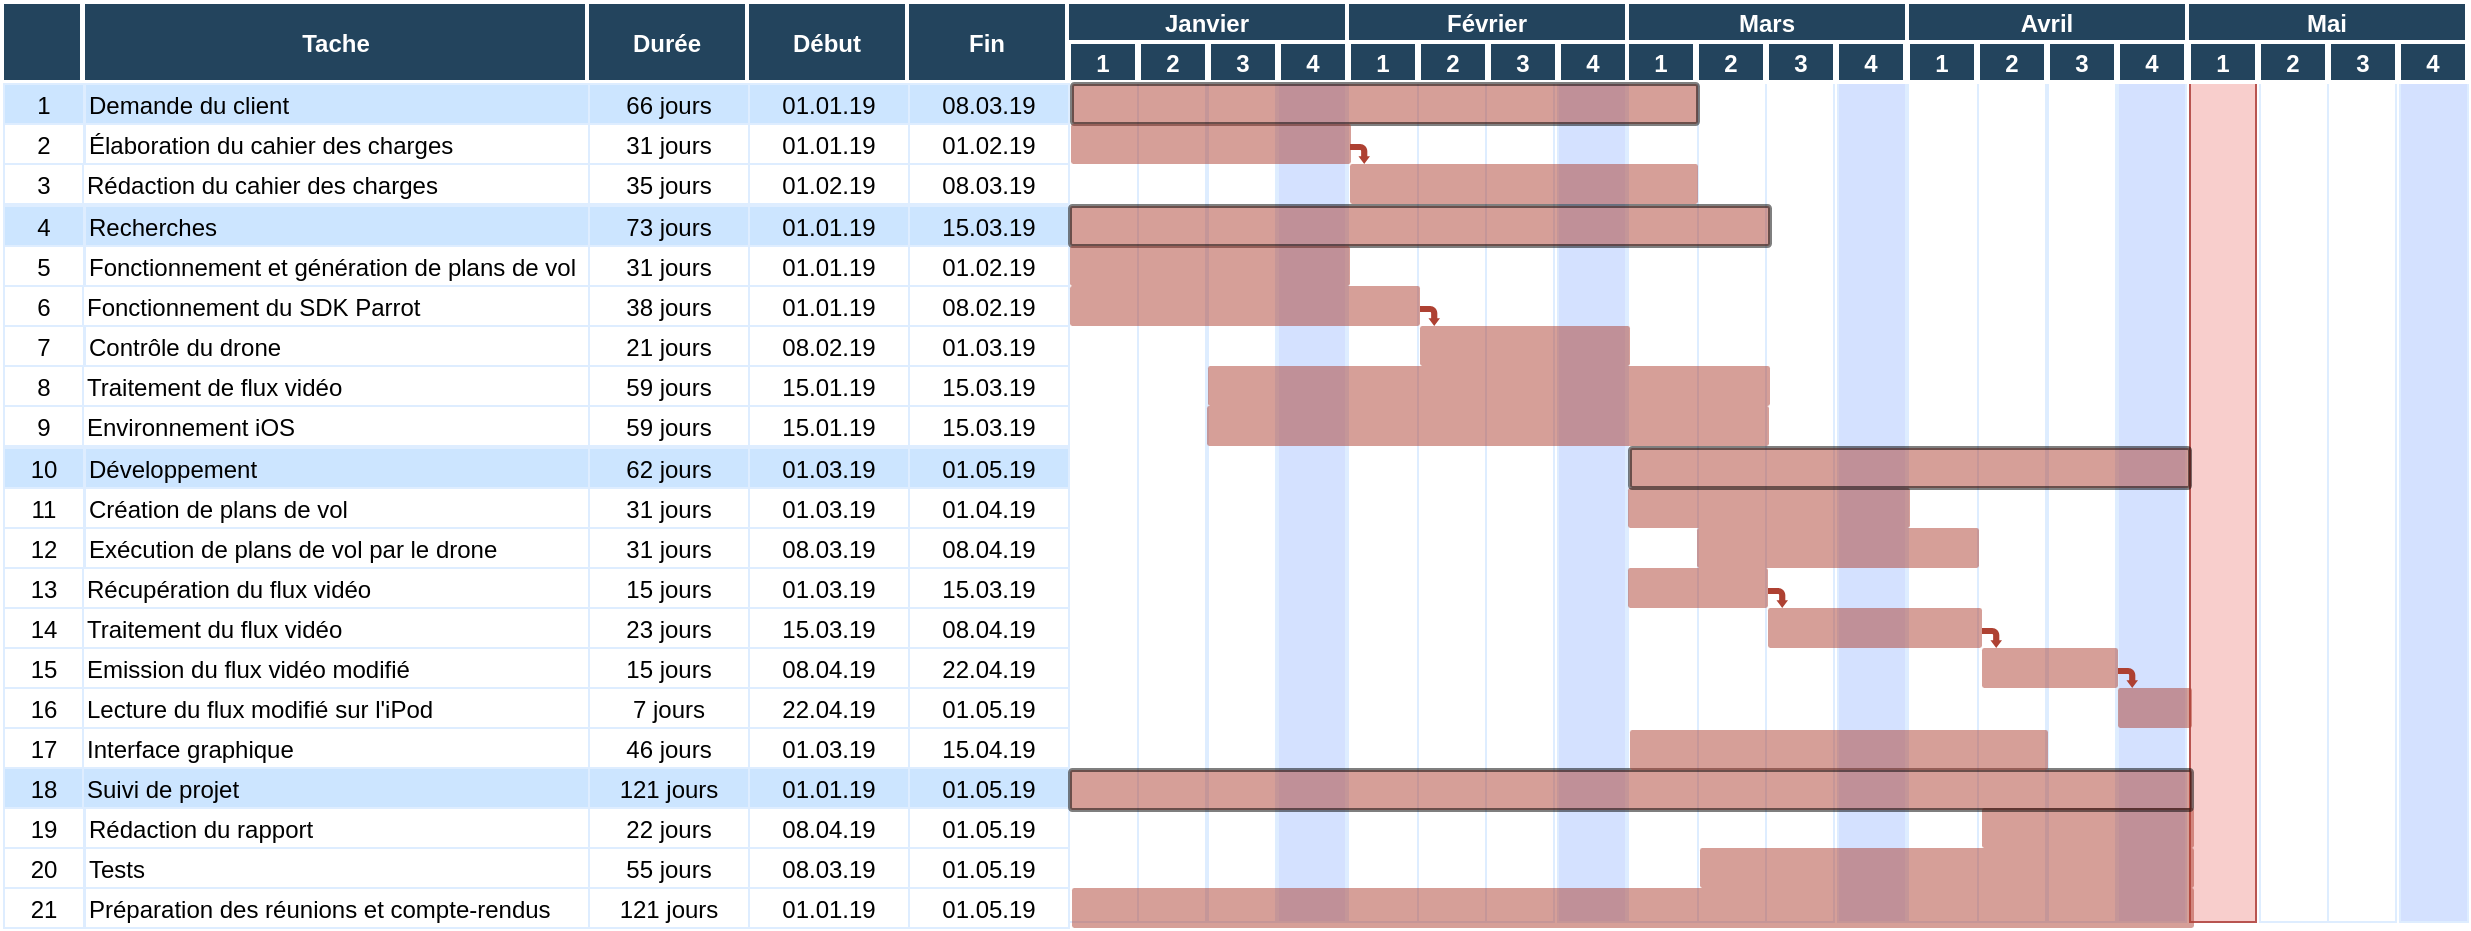 <mxfile version="10.6.5" type="device"><diagram name="Page-1" id="8378b5f6-a2b2-b727-a746-972ab9d02e00"><mxGraphModel dx="1188" dy="627" grid="1" gridSize="10" guides="1" tooltips="1" connect="0" arrows="1" fold="1" page="1" pageScale="1.5" pageWidth="1169" pageHeight="827" background="#ffffff" math="0" shadow="0"><root><mxCell id="0"/><mxCell id="1" parent="0"/><mxCell id="rr2_-e33EK8IwRDRAtRf-325" value="" style="strokeColor=#DEEDFF" vertex="1" parent="1"><mxGeometry x="896" y="380" width="34" height="420" as="geometry"/></mxCell><mxCell id="rr2_-e33EK8IwRDRAtRf-326" value="" style="strokeColor=#DEEDFF" vertex="1" parent="1"><mxGeometry x="827" y="380" width="43" height="420" as="geometry"/></mxCell><mxCell id="rr2_-e33EK8IwRDRAtRf-327" value="" style="strokeColor=#DEEDFF" vertex="1" parent="1"><mxGeometry x="862" y="380" width="34" height="420" as="geometry"/></mxCell><mxCell id="rr2_-e33EK8IwRDRAtRf-328" value="" style="strokeColor=#DEEDFF;fillColor=#D4E1FF" vertex="1" parent="1"><mxGeometry x="932" y="380" width="34" height="420" as="geometry"/></mxCell><mxCell id="rr2_-e33EK8IwRDRAtRf-329" value="" style="strokeColor=#DEEDFF" vertex="1" parent="1"><mxGeometry x="1036" y="380" width="34" height="420" as="geometry"/></mxCell><mxCell id="rr2_-e33EK8IwRDRAtRf-330" value="" style="strokeColor=#DEEDFF" vertex="1" parent="1"><mxGeometry x="967" y="380" width="43" height="420" as="geometry"/></mxCell><mxCell id="rr2_-e33EK8IwRDRAtRf-331" value="" style="strokeColor=#DEEDFF" vertex="1" parent="1"><mxGeometry x="1002" y="380" width="34" height="420" as="geometry"/></mxCell><mxCell id="rr2_-e33EK8IwRDRAtRf-332" value="" style="strokeColor=#DEEDFF;fillColor=#D4E1FF" vertex="1" parent="1"><mxGeometry x="1072" y="380" width="34" height="420" as="geometry"/></mxCell><mxCell id="rr2_-e33EK8IwRDRAtRf-333" value="" style="strokeColor=#DEEDFF" vertex="1" parent="1"><mxGeometry x="1177" y="380" width="34" height="420" as="geometry"/></mxCell><mxCell id="rr2_-e33EK8IwRDRAtRf-334" value="" style="strokeColor=#DEEDFF" vertex="1" parent="1"><mxGeometry x="1107" y="380" width="43" height="420" as="geometry"/></mxCell><mxCell id="rr2_-e33EK8IwRDRAtRf-335" value="" style="strokeColor=#DEEDFF" vertex="1" parent="1"><mxGeometry x="1142" y="380" width="34" height="420" as="geometry"/></mxCell><mxCell id="rr2_-e33EK8IwRDRAtRf-336" value="" style="strokeColor=#DEEDFF;fillColor=#D4E1FF" vertex="1" parent="1"><mxGeometry x="1212" y="380" width="34" height="420" as="geometry"/></mxCell><mxCell id="rr2_-e33EK8IwRDRAtRf-337" value="" style="strokeColor=#DEEDFF" vertex="1" parent="1"><mxGeometry x="1317" y="380" width="34" height="420" as="geometry"/></mxCell><mxCell id="rr2_-e33EK8IwRDRAtRf-338" value="" style="strokeColor=#b85450;fillColor=#f8cecc;" vertex="1" parent="1"><mxGeometry x="1248" y="380" width="33" height="420" as="geometry"/></mxCell><mxCell id="rr2_-e33EK8IwRDRAtRf-339" value="" style="strokeColor=#DEEDFF" vertex="1" parent="1"><mxGeometry x="1283" y="380" width="34" height="420" as="geometry"/></mxCell><mxCell id="rr2_-e33EK8IwRDRAtRf-340" value="" style="strokeColor=#DEEDFF;fillColor=#D4E1FF" vertex="1" parent="1"><mxGeometry x="1353" y="380" width="34" height="420" as="geometry"/></mxCell><mxCell id="rr2_-e33EK8IwRDRAtRf-311" value="" style="strokeColor=#DEEDFF" vertex="1" parent="1"><mxGeometry x="757" y="380" width="34" height="420" as="geometry"/></mxCell><mxCell id="68" value="" style="strokeColor=#DEEDFF" parent="1" vertex="1"><mxGeometry x="687" y="380" width="43" height="420" as="geometry"/></mxCell><mxCell id="69" value="4" style="strokeColor=#DEEDFF;fillColor=#CCE5FF" parent="1" vertex="1"><mxGeometry x="155.0" y="442.0" width="40" height="20" as="geometry"/></mxCell><mxCell id="70" value="Recherches" style="align=left;strokeColor=#DEEDFF;fillColor=#CCE5FF" parent="1" vertex="1"><mxGeometry x="195.5" y="442" width="252" height="20" as="geometry"/></mxCell><mxCell id="71" value="73 jours" style="strokeColor=#DEEDFF;fillColor=#CCE5FF" parent="1" vertex="1"><mxGeometry x="447.5" y="442.0" width="80.0" height="20" as="geometry"/></mxCell><mxCell id="72" value="01.01.19" style="strokeColor=#DEEDFF;fillColor=#CCE5FF" parent="1" vertex="1"><mxGeometry x="527.5" y="442.0" width="80.0" height="20" as="geometry"/></mxCell><mxCell id="73" value="15.03.19" style="strokeColor=#DEEDFF;fillColor=#CCE5FF" parent="1" vertex="1"><mxGeometry x="607.5" y="442.0" width="80.0" height="20" as="geometry"/></mxCell><mxCell id="74" value="5" style="strokeColor=#DEEDFF" parent="1" vertex="1"><mxGeometry x="155.0" y="462.0" width="40" height="20" as="geometry"/></mxCell><mxCell id="75" value="Contrôle du drone " style="align=left;strokeColor=#DEEDFF" parent="1" vertex="1"><mxGeometry x="195.5" y="502" width="252" height="20" as="geometry"/></mxCell><mxCell id="76" value="31 jours" style="strokeColor=#DEEDFF" parent="1" vertex="1"><mxGeometry x="447.5" y="462.0" width="80.0" height="20" as="geometry"/></mxCell><mxCell id="77" value="01.01.19" style="strokeColor=#DEEDFF" parent="1" vertex="1"><mxGeometry x="527.5" y="462.0" width="80.0" height="20" as="geometry"/></mxCell><mxCell id="78" value="01.02.19" style="strokeColor=#DEEDFF" parent="1" vertex="1"><mxGeometry x="607.5" y="462" width="80.0" height="20" as="geometry"/></mxCell><mxCell id="79" value="6" style="strokeColor=#DEEDFF" parent="1" vertex="1"><mxGeometry x="155" y="482.0" width="40" height="20" as="geometry"/></mxCell><mxCell id="80" value="Fonctionnement et génération de plans de vol" style="align=left;strokeColor=#DEEDFF" parent="1" vertex="1"><mxGeometry x="195.5" y="462" width="252" height="20" as="geometry"/></mxCell><mxCell id="81" value="38 jours" style="strokeColor=#DEEDFF" parent="1" vertex="1"><mxGeometry x="447.5" y="482.0" width="80.0" height="20" as="geometry"/></mxCell><mxCell id="82" value="01.01.19" style="strokeColor=#DEEDFF" parent="1" vertex="1"><mxGeometry x="527.5" y="482.0" width="80.0" height="20" as="geometry"/></mxCell><mxCell id="83" value="08.02.19" style="strokeColor=#DEEDFF" parent="1" vertex="1"><mxGeometry x="607.5" y="482.0" width="80.0" height="20" as="geometry"/></mxCell><mxCell id="84" value="7" style="strokeColor=#DEEDFF" parent="1" vertex="1"><mxGeometry x="155.0" y="502.0" width="40" height="20" as="geometry"/></mxCell><mxCell id="85" value="Fonctionnement du SDK Parrot" style="align=left;strokeColor=#DEEDFF" parent="1" vertex="1"><mxGeometry x="194.5" y="482" width="253" height="20" as="geometry"/></mxCell><mxCell id="86" value="21 jours" style="strokeColor=#DEEDFF" parent="1" vertex="1"><mxGeometry x="447.5" y="502.0" width="80.0" height="20" as="geometry"/></mxCell><mxCell id="87" value="08.02.19" style="strokeColor=#DEEDFF" parent="1" vertex="1"><mxGeometry x="527.5" y="502.0" width="80.0" height="20" as="geometry"/></mxCell><mxCell id="88" value="01.03.19" style="strokeColor=#DEEDFF" parent="1" vertex="1"><mxGeometry x="607.5" y="502.0" width="80.0" height="20" as="geometry"/></mxCell><mxCell id="89" value="8" style="strokeColor=#DEEDFF" parent="1" vertex="1"><mxGeometry x="155.0" y="522.0" width="40" height="20" as="geometry"/></mxCell><mxCell id="90" value="Traitement de flux vidéo" style="align=left;strokeColor=#DEEDFF" parent="1" vertex="1"><mxGeometry x="194.5" y="522" width="253" height="20" as="geometry"/></mxCell><mxCell id="91" value="59 jours" style="strokeColor=#DEEDFF" parent="1" vertex="1"><mxGeometry x="447.5" y="522.0" width="80.0" height="20" as="geometry"/></mxCell><mxCell id="92" value="15.01.19" style="strokeColor=#DEEDFF" parent="1" vertex="1"><mxGeometry x="527.5" y="522.0" width="80.0" height="20" as="geometry"/></mxCell><mxCell id="93" value="15.03.19" style="strokeColor=#DEEDFF" parent="1" vertex="1"><mxGeometry x="607.5" y="522.0" width="80.0" height="20" as="geometry"/></mxCell><mxCell id="104" value="10" style="strokeColor=#DEEDFF;fillColor=#CCE5FF" parent="1" vertex="1"><mxGeometry x="155.0" y="563.0" width="40" height="20" as="geometry"/></mxCell><mxCell id="105" value="Développement" style="align=left;strokeColor=#DEEDFF;fillColor=#CCE5FF" parent="1" vertex="1"><mxGeometry x="195.5" y="563" width="252" height="20" as="geometry"/></mxCell><mxCell id="106" value="62 jours" style="strokeColor=#DEEDFF;fillColor=#CCE5FF" parent="1" vertex="1"><mxGeometry x="447.5" y="563.0" width="80.0" height="20" as="geometry"/></mxCell><mxCell id="107" value="01.03.19" style="strokeColor=#DEEDFF;fillColor=#CCE5FF" parent="1" vertex="1"><mxGeometry x="527.5" y="563.0" width="80.0" height="20" as="geometry"/></mxCell><mxCell id="108" value="01.05.19" style="strokeColor=#DEEDFF;fillColor=#CCE5FF" parent="1" vertex="1"><mxGeometry x="607.5" y="563.0" width="80.0" height="20" as="geometry"/></mxCell><mxCell id="109" value="11" style="strokeColor=#DEEDFF" parent="1" vertex="1"><mxGeometry x="155.0" y="583.0" width="40" height="20" as="geometry"/></mxCell><mxCell id="110" value="Création de plans de vol" style="align=left;strokeColor=#DEEDFF" parent="1" vertex="1"><mxGeometry x="195.5" y="583" width="252" height="20" as="geometry"/></mxCell><mxCell id="111" value="31 jours" style="strokeColor=#DEEDFF" parent="1" vertex="1"><mxGeometry x="447.5" y="583.0" width="80.0" height="20" as="geometry"/></mxCell><mxCell id="112" value="01.03.19" style="strokeColor=#DEEDFF" parent="1" vertex="1"><mxGeometry x="527.5" y="583.0" width="80.0" height="20" as="geometry"/></mxCell><mxCell id="113" value="01.04.19" style="strokeColor=#DEEDFF" parent="1" vertex="1"><mxGeometry x="607.5" y="583.0" width="80.0" height="20" as="geometry"/></mxCell><mxCell id="114" value="12" style="strokeColor=#DEEDFF" parent="1" vertex="1"><mxGeometry x="155.0" y="603.0" width="40" height="20" as="geometry"/></mxCell><mxCell id="115" value="Exécution de plans de vol par le drone" style="align=left;strokeColor=#DEEDFF" parent="1" vertex="1"><mxGeometry x="195.5" y="603" width="252" height="20" as="geometry"/></mxCell><mxCell id="116" value="31 jours" style="strokeColor=#DEEDFF" parent="1" vertex="1"><mxGeometry x="447.5" y="603.0" width="80.0" height="20" as="geometry"/></mxCell><mxCell id="117" value="08.03.19" style="strokeColor=#DEEDFF" parent="1" vertex="1"><mxGeometry x="527.5" y="603.0" width="80.0" height="20" as="geometry"/></mxCell><mxCell id="118" value="08.04.19" style="strokeColor=#DEEDFF" parent="1" vertex="1"><mxGeometry x="607.5" y="603.0" width="80.0" height="20" as="geometry"/></mxCell><mxCell id="119" value="13" style="strokeColor=#DEEDFF" parent="1" vertex="1"><mxGeometry x="155.0" y="623.0" width="40" height="20" as="geometry"/></mxCell><mxCell id="120" value="Récupération du flux vidéo" style="align=left;strokeColor=#DEEDFF" parent="1" vertex="1"><mxGeometry x="194.5" y="623" width="253" height="20" as="geometry"/></mxCell><mxCell id="121" value="15 jours" style="strokeColor=#DEEDFF" parent="1" vertex="1"><mxGeometry x="447.5" y="623.0" width="80.0" height="20" as="geometry"/></mxCell><mxCell id="122" value="01.03.19" style="strokeColor=#DEEDFF" parent="1" vertex="1"><mxGeometry x="527.5" y="623.0" width="80.0" height="20" as="geometry"/></mxCell><mxCell id="123" value="15.03.19" style="strokeColor=#DEEDFF" parent="1" vertex="1"><mxGeometry x="607.5" y="623.0" width="80.0" height="20" as="geometry"/></mxCell><mxCell id="124" value="14" style="strokeColor=#DEEDFF" parent="1" vertex="1"><mxGeometry x="155" y="643.0" width="40" height="20" as="geometry"/></mxCell><mxCell id="125" value="Traitement du flux vidéo" style="align=left;strokeColor=#DEEDFF" parent="1" vertex="1"><mxGeometry x="194.5" y="643" width="253" height="20" as="geometry"/></mxCell><mxCell id="126" value="23 jours" style="strokeColor=#DEEDFF" parent="1" vertex="1"><mxGeometry x="447.5" y="643.0" width="80.0" height="20" as="geometry"/></mxCell><mxCell id="127" value="15.03.19" style="strokeColor=#DEEDFF" parent="1" vertex="1"><mxGeometry x="527.5" y="643.0" width="80.0" height="20" as="geometry"/></mxCell><mxCell id="128" value="08.04.19" style="strokeColor=#DEEDFF" parent="1" vertex="1"><mxGeometry x="607.5" y="643.0" width="80.0" height="20" as="geometry"/></mxCell><mxCell id="129" value="15" style="strokeColor=#DEEDFF" parent="1" vertex="1"><mxGeometry x="155.0" y="663.0" width="40" height="20" as="geometry"/></mxCell><mxCell id="130" value="Emission du flux vidéo modifié" style="align=left;strokeColor=#DEEDFF" parent="1" vertex="1"><mxGeometry x="194.5" y="663" width="253" height="20" as="geometry"/></mxCell><mxCell id="131" value="15 jours" style="strokeColor=#DEEDFF" parent="1" vertex="1"><mxGeometry x="447.5" y="663.0" width="80.0" height="20" as="geometry"/></mxCell><mxCell id="132" value="08.04.19" style="strokeColor=#DEEDFF" parent="1" vertex="1"><mxGeometry x="527.5" y="663.0" width="80.0" height="20" as="geometry"/></mxCell><mxCell id="133" value="22.04.19" style="strokeColor=#DEEDFF" parent="1" vertex="1"><mxGeometry x="607.5" y="663.0" width="80.0" height="20" as="geometry"/></mxCell><mxCell id="134" value="17" style="strokeColor=#DEEDFF;fillColor=#FFFFFF" parent="1" vertex="1"><mxGeometry x="155.0" y="703.0" width="40" height="20" as="geometry"/></mxCell><mxCell id="135" value="Interface graphique" style="align=left;strokeColor=#DEEDFF;fillColor=#FFFFFF" parent="1" vertex="1"><mxGeometry x="194.5" y="703" width="253" height="20" as="geometry"/></mxCell><mxCell id="136" value="46 jours" style="strokeColor=#DEEDFF;fillColor=#FFFFFF" parent="1" vertex="1"><mxGeometry x="447.5" y="703.0" width="80.0" height="20" as="geometry"/></mxCell><mxCell id="137" value="01.03.19" style="strokeColor=#DEEDFF;fillColor=#FFFFFF" parent="1" vertex="1"><mxGeometry x="527.5" y="703.0" width="80.0" height="20" as="geometry"/></mxCell><mxCell id="138" value="15.04.19" style="strokeColor=#DEEDFF;fillColor=#FFFFFF" parent="1" vertex="1"><mxGeometry x="607.5" y="703.0" width="80.0" height="20" as="geometry"/></mxCell><mxCell id="139" value="18" style="strokeColor=#DEEDFF;fillColor=#CCE5FF" parent="1" vertex="1"><mxGeometry x="155.0" y="723.0" width="40" height="20" as="geometry"/></mxCell><mxCell id="140" value="Suivi de projet" style="align=left;strokeColor=#DEEDFF;fillColor=#CCE5FF" parent="1" vertex="1"><mxGeometry x="194.5" y="723" width="253" height="20" as="geometry"/></mxCell><mxCell id="141" value="121 jours" style="strokeColor=#DEEDFF;fillColor=#CCE5FF" parent="1" vertex="1"><mxGeometry x="447.5" y="723.0" width="80.0" height="20" as="geometry"/></mxCell><mxCell id="142" value="01.01.19" style="strokeColor=#DEEDFF;fillColor=#CCE5FF" parent="1" vertex="1"><mxGeometry x="527.5" y="723.0" width="80.0" height="20" as="geometry"/></mxCell><mxCell id="143" value="01.05.19" style="strokeColor=#DEEDFF;fillColor=#CCE5FF" parent="1" vertex="1"><mxGeometry x="607.5" y="723.0" width="80.0" height="20" as="geometry"/></mxCell><mxCell id="144" value="19" style="strokeColor=#DEEDFF" parent="1" vertex="1"><mxGeometry x="155.0" y="743.0" width="40" height="20" as="geometry"/></mxCell><mxCell id="145" value="Rédaction du rapport" style="align=left;strokeColor=#DEEDFF" parent="1" vertex="1"><mxGeometry x="195.5" y="743" width="252" height="20" as="geometry"/></mxCell><mxCell id="146" value="22 jours" style="strokeColor=#DEEDFF" parent="1" vertex="1"><mxGeometry x="447.5" y="743.0" width="80.0" height="20" as="geometry"/></mxCell><mxCell id="147" value="08.04.19" style="strokeColor=#DEEDFF" parent="1" vertex="1"><mxGeometry x="527.5" y="743.0" width="80.0" height="20" as="geometry"/></mxCell><mxCell id="148" value="01.05.19" style="strokeColor=#DEEDFF" parent="1" vertex="1"><mxGeometry x="607.5" y="743.0" width="80.0" height="20" as="geometry"/></mxCell><mxCell id="149" value="20" style="strokeColor=#DEEDFF" parent="1" vertex="1"><mxGeometry x="155.0" y="763.0" width="40" height="20" as="geometry"/></mxCell><mxCell id="150" value="Tests" style="align=left;strokeColor=#DEEDFF" parent="1" vertex="1"><mxGeometry x="195.5" y="763" width="252" height="20" as="geometry"/></mxCell><mxCell id="151" value="55 jours" style="strokeColor=#DEEDFF" parent="1" vertex="1"><mxGeometry x="447.5" y="763.0" width="80.0" height="20" as="geometry"/></mxCell><mxCell id="152" value="08.03.19" style="strokeColor=#DEEDFF" parent="1" vertex="1"><mxGeometry x="527.5" y="763.0" width="80.0" height="20" as="geometry"/></mxCell><mxCell id="153" value="01.05.19" style="strokeColor=#DEEDFF" parent="1" vertex="1"><mxGeometry x="607.5" y="763.0" width="80.0" height="20" as="geometry"/></mxCell><mxCell id="194" value="" style="strokeColor=#DEEDFF" parent="1" vertex="1"><mxGeometry x="722" y="380" width="34" height="420" as="geometry"/></mxCell><mxCell id="199" value="" style="strokeColor=#DEEDFF;fillColor=#D4E1FF" parent="1" vertex="1"><mxGeometry x="792" y="380" width="34" height="420" as="geometry"/></mxCell><mxCell id="2" value="Tache" style="fillColor=#23445D;strokeColor=#FFFFFF;strokeWidth=2;fontColor=#FFFFFF;fontStyle=1" parent="1" vertex="1"><mxGeometry x="194.5" y="340" width="253" height="40" as="geometry"/></mxCell><mxCell id="3" value="" style="fillColor=#23445D;strokeColor=#FFFFFF;strokeWidth=2;fontColor=#FFFFFF;fontStyle=1" parent="1" vertex="1"><mxGeometry x="154" y="340" width="40" height="40" as="geometry"/></mxCell><mxCell id="4" value="Janvier" style="fillColor=#23445D;strokeColor=#FFFFFF;strokeWidth=2;fontColor=#FFFFFF;fontStyle=1" parent="1" vertex="1"><mxGeometry x="686.5" y="340.0" width="140" height="20" as="geometry"/></mxCell><mxCell id="12" value="Durée" style="fillColor=#23445D;strokeColor=#FFFFFF;strokeWidth=2;fontColor=#FFFFFF;fontStyle=1" parent="1" vertex="1"><mxGeometry x="446.5" y="340.0" width="80.0" height="40.0" as="geometry"/></mxCell><mxCell id="13" value="Début" style="fillColor=#23445D;strokeColor=#FFFFFF;strokeWidth=2;fontColor=#FFFFFF;fontStyle=1" parent="1" vertex="1"><mxGeometry x="526.5" y="340.0" width="80.0" height="40.0" as="geometry"/></mxCell><mxCell id="14" value="Fin" style="fillColor=#23445D;strokeColor=#FFFFFF;strokeWidth=2;fontColor=#FFFFFF;fontStyle=1" parent="1" vertex="1"><mxGeometry x="606.5" y="340.0" width="80.0" height="40.0" as="geometry"/></mxCell><mxCell id="15" value="Février" style="fillColor=#23445D;strokeColor=#FFFFFF;strokeWidth=2;fontColor=#FFFFFF;fontStyle=1" parent="1" vertex="1"><mxGeometry x="826.5" y="340.0" width="140" height="20" as="geometry"/></mxCell><mxCell id="23" value="Mars" style="fillColor=#23445D;strokeColor=#FFFFFF;strokeWidth=2;fontColor=#FFFFFF;fontStyle=1" parent="1" vertex="1"><mxGeometry x="966.5" y="340.0" width="140" height="20" as="geometry"/></mxCell><mxCell id="31" value="Avril" style="fillColor=#23445D;strokeColor=#FFFFFF;strokeWidth=2;fontColor=#FFFFFF;fontStyle=1" parent="1" vertex="1"><mxGeometry x="1106.5" y="340.0" width="140" height="20" as="geometry"/></mxCell><mxCell id="39" value="Mai" style="fillColor=#23445D;strokeColor=#FFFFFF;strokeWidth=2;fontColor=#FFFFFF;fontStyle=1" parent="1" vertex="1"><mxGeometry x="1246.5" y="340.0" width="140" height="20" as="geometry"/></mxCell><mxCell id="242" value="" style="shape=mxgraph.flowchart.process;fillColor=#AE4132;strokeColor=#000000;strokeWidth=2;opacity=50" parent="1" vertex="1"><mxGeometry x="688" y="442" width="350" height="20" as="geometry"/></mxCell><mxCell id="244" value="" style="shape=mxgraph.flowchart.process;fillColor=#AE4132;strokeColor=none;strokeWidth=2;opacity=50" parent="1" vertex="1"><mxGeometry x="688" y="462" width="140" height="20" as="geometry"/></mxCell><mxCell id="245" value="" style="shape=mxgraph.flowchart.process;fillColor=#AE4132;strokeColor=none;strokeWidth=2;opacity=50" parent="1" vertex="1"><mxGeometry x="688" y="482" width="175" height="20" as="geometry"/></mxCell><mxCell id="254" value="" style="shape=mxgraph.flowchart.process;fillColor=#AE4132;strokeColor=none;strokeWidth=2;opacity=50;" parent="1" vertex="1"><mxGeometry x="689" y="783" width="561" height="20" as="geometry"/></mxCell><mxCell id="262" value="" style="shape=mxgraph.flowchart.process;fillColor=#AE4132;strokeColor=none;strokeWidth=2;opacity=50" parent="1" vertex="1"><mxGeometry x="967" y="583" width="141" height="20" as="geometry"/></mxCell><mxCell id="268" value="" style="shape=mxgraph.flowchart.process;fillColor=#AE4132;strokeColor=#000000;strokeWidth=2;opacity=50" parent="1" vertex="1"><mxGeometry x="968" y="563" width="280" height="20" as="geometry"/></mxCell><mxCell id="rr2_-e33EK8IwRDRAtRf-287" value="4" style="fillColor=#23445D;strokeColor=#FFFFFF;strokeWidth=2;fontColor=#FFFFFF;fontStyle=1" vertex="1" parent="1"><mxGeometry x="792.5" y="360" width="34" height="20" as="geometry"/></mxCell><mxCell id="rr2_-e33EK8IwRDRAtRf-288" value="3" style="fillColor=#23445D;strokeColor=#FFFFFF;strokeWidth=2;fontColor=#FFFFFF;fontStyle=1" vertex="1" parent="1"><mxGeometry x="757.5" y="360" width="34" height="20" as="geometry"/></mxCell><mxCell id="rr2_-e33EK8IwRDRAtRf-289" value="2" style="fillColor=#23445D;strokeColor=#FFFFFF;strokeWidth=2;fontColor=#FFFFFF;fontStyle=1" vertex="1" parent="1"><mxGeometry x="722.5" y="360" width="34" height="20" as="geometry"/></mxCell><mxCell id="rr2_-e33EK8IwRDRAtRf-290" value="1" style="fillColor=#23445D;strokeColor=#FFFFFF;strokeWidth=2;fontColor=#FFFFFF;fontStyle=1" vertex="1" parent="1"><mxGeometry x="687.5" y="360" width="34" height="20" as="geometry"/></mxCell><mxCell id="rr2_-e33EK8IwRDRAtRf-291" value="4" style="fillColor=#23445D;strokeColor=#FFFFFF;strokeWidth=2;fontColor=#FFFFFF;fontStyle=1" vertex="1" parent="1"><mxGeometry x="932.5" y="360" width="34" height="20" as="geometry"/></mxCell><mxCell id="rr2_-e33EK8IwRDRAtRf-292" value="3" style="fillColor=#23445D;strokeColor=#FFFFFF;strokeWidth=2;fontColor=#FFFFFF;fontStyle=1" vertex="1" parent="1"><mxGeometry x="897.5" y="360" width="34" height="20" as="geometry"/></mxCell><mxCell id="rr2_-e33EK8IwRDRAtRf-293" value="2" style="fillColor=#23445D;strokeColor=#FFFFFF;strokeWidth=2;fontColor=#FFFFFF;fontStyle=1" vertex="1" parent="1"><mxGeometry x="862.5" y="360" width="34" height="20" as="geometry"/></mxCell><mxCell id="rr2_-e33EK8IwRDRAtRf-294" value="1" style="fillColor=#23445D;strokeColor=#FFFFFF;strokeWidth=2;fontColor=#FFFFFF;fontStyle=1" vertex="1" parent="1"><mxGeometry x="827.5" y="360" width="34" height="20" as="geometry"/></mxCell><mxCell id="rr2_-e33EK8IwRDRAtRf-295" value="4" style="fillColor=#23445D;strokeColor=#FFFFFF;strokeWidth=2;fontColor=#FFFFFF;fontStyle=1" vertex="1" parent="1"><mxGeometry x="1071.5" y="360" width="34" height="20" as="geometry"/></mxCell><mxCell id="rr2_-e33EK8IwRDRAtRf-296" value="3" style="fillColor=#23445D;strokeColor=#FFFFFF;strokeWidth=2;fontColor=#FFFFFF;fontStyle=1" vertex="1" parent="1"><mxGeometry x="1036.5" y="360" width="34" height="20" as="geometry"/></mxCell><mxCell id="rr2_-e33EK8IwRDRAtRf-297" value="2" style="fillColor=#23445D;strokeColor=#FFFFFF;strokeWidth=2;fontColor=#FFFFFF;fontStyle=1" vertex="1" parent="1"><mxGeometry x="1001.5" y="360" width="34" height="20" as="geometry"/></mxCell><mxCell id="rr2_-e33EK8IwRDRAtRf-298" value="1" style="fillColor=#23445D;strokeColor=#FFFFFF;strokeWidth=2;fontColor=#FFFFFF;fontStyle=1" vertex="1" parent="1"><mxGeometry x="966.5" y="360" width="34" height="20" as="geometry"/></mxCell><mxCell id="rr2_-e33EK8IwRDRAtRf-299" value="4" style="fillColor=#23445D;strokeColor=#FFFFFF;strokeWidth=2;fontColor=#FFFFFF;fontStyle=1" vertex="1" parent="1"><mxGeometry x="1212" y="360" width="34" height="20" as="geometry"/></mxCell><mxCell id="rr2_-e33EK8IwRDRAtRf-300" value="3" style="fillColor=#23445D;strokeColor=#FFFFFF;strokeWidth=2;fontColor=#FFFFFF;fontStyle=1" vertex="1" parent="1"><mxGeometry x="1177" y="360" width="34" height="20" as="geometry"/></mxCell><mxCell id="rr2_-e33EK8IwRDRAtRf-301" value="2" style="fillColor=#23445D;strokeColor=#FFFFFF;strokeWidth=2;fontColor=#FFFFFF;fontStyle=1" vertex="1" parent="1"><mxGeometry x="1142" y="360" width="34" height="20" as="geometry"/></mxCell><mxCell id="rr2_-e33EK8IwRDRAtRf-302" value="1" style="fillColor=#23445D;strokeColor=#FFFFFF;strokeWidth=2;fontColor=#FFFFFF;fontStyle=1" vertex="1" parent="1"><mxGeometry x="1107" y="360" width="34" height="20" as="geometry"/></mxCell><mxCell id="rr2_-e33EK8IwRDRAtRf-303" value="4" style="fillColor=#23445D;strokeColor=#FFFFFF;strokeWidth=2;fontColor=#FFFFFF;fontStyle=1" vertex="1" parent="1"><mxGeometry x="1352.5" y="360" width="34" height="20" as="geometry"/></mxCell><mxCell id="rr2_-e33EK8IwRDRAtRf-304" value="3" style="fillColor=#23445D;strokeColor=#FFFFFF;strokeWidth=2;fontColor=#FFFFFF;fontStyle=1" vertex="1" parent="1"><mxGeometry x="1317.5" y="360" width="34" height="20" as="geometry"/></mxCell><mxCell id="rr2_-e33EK8IwRDRAtRf-305" value="2" style="fillColor=#23445D;strokeColor=#FFFFFF;strokeWidth=2;fontColor=#FFFFFF;fontStyle=1" vertex="1" parent="1"><mxGeometry x="1282.5" y="360" width="34" height="20" as="geometry"/></mxCell><mxCell id="rr2_-e33EK8IwRDRAtRf-306" value="1" style="fillColor=#23445D;strokeColor=#FFFFFF;strokeWidth=2;fontColor=#FFFFFF;fontStyle=1" vertex="1" parent="1"><mxGeometry x="1247.5" y="360" width="34" height="20" as="geometry"/></mxCell><mxCell id="rr2_-e33EK8IwRDRAtRf-345" value="" style="shape=mxgraph.flowchart.process;fillColor=#AE4132;strokeColor=none;strokeWidth=2;opacity=50" vertex="1" parent="1"><mxGeometry x="863" y="502" width="105" height="20" as="geometry"/></mxCell><mxCell id="rr2_-e33EK8IwRDRAtRf-346" value="" style="shape=mxgraph.flowchart.process;fillColor=#AE4132;strokeColor=none;strokeWidth=2;opacity=50" vertex="1" parent="1"><mxGeometry x="757" y="522" width="281" height="20" as="geometry"/></mxCell><mxCell id="rr2_-e33EK8IwRDRAtRf-347" value="9" style="strokeColor=#DEEDFF" vertex="1" parent="1"><mxGeometry x="155.0" y="542.0" width="40" height="20" as="geometry"/></mxCell><mxCell id="rr2_-e33EK8IwRDRAtRf-348" value="Environnement iOS" style="align=left;strokeColor=#DEEDFF" vertex="1" parent="1"><mxGeometry x="194.5" y="542" width="253" height="20" as="geometry"/></mxCell><mxCell id="rr2_-e33EK8IwRDRAtRf-349" value="59 jours" style="strokeColor=#DEEDFF" vertex="1" parent="1"><mxGeometry x="447.5" y="542.0" width="80.0" height="20" as="geometry"/></mxCell><mxCell id="rr2_-e33EK8IwRDRAtRf-350" value="15.01.19" style="strokeColor=#DEEDFF" vertex="1" parent="1"><mxGeometry x="527.5" y="542.0" width="80.0" height="20" as="geometry"/></mxCell><mxCell id="rr2_-e33EK8IwRDRAtRf-351" value="15.03.19" style="strokeColor=#DEEDFF" vertex="1" parent="1"><mxGeometry x="607.5" y="542.0" width="80.0" height="20" as="geometry"/></mxCell><mxCell id="rr2_-e33EK8IwRDRAtRf-352" value="" style="shape=mxgraph.flowchart.process;fillColor=#AE4132;strokeColor=none;strokeWidth=2;opacity=50" vertex="1" parent="1"><mxGeometry x="756.5" y="542" width="281" height="20" as="geometry"/></mxCell><mxCell id="rr2_-e33EK8IwRDRAtRf-353" value="" style="shape=mxgraph.flowchart.process;fillColor=#AE4132;strokeColor=none;strokeWidth=2;opacity=50" vertex="1" parent="1"><mxGeometry x="1001.5" y="603" width="141" height="20" as="geometry"/></mxCell><mxCell id="rr2_-e33EK8IwRDRAtRf-354" value="" style="shape=mxgraph.flowchart.process;fillColor=#AE4132;strokeColor=none;strokeWidth=2;opacity=50" vertex="1" parent="1"><mxGeometry x="967" y="623" width="70" height="20" as="geometry"/></mxCell><mxCell id="rr2_-e33EK8IwRDRAtRf-355" value="" style="shape=mxgraph.flowchart.process;fillColor=#AE4132;strokeColor=none;strokeWidth=2;opacity=50" vertex="1" parent="1"><mxGeometry x="1037" y="643" width="107" height="20" as="geometry"/></mxCell><mxCell id="rr2_-e33EK8IwRDRAtRf-356" value="" style="shape=mxgraph.flowchart.process;fillColor=#AE4132;strokeColor=none;strokeWidth=2;opacity=50" vertex="1" parent="1"><mxGeometry x="1144" y="663" width="68" height="20" as="geometry"/></mxCell><mxCell id="rr2_-e33EK8IwRDRAtRf-357" value="" style="shape=mxgraph.flowchart.process;fillColor=#AE4132;strokeColor=none;strokeWidth=2;opacity=50" vertex="1" parent="1"><mxGeometry x="1212" y="683" width="37" height="20" as="geometry"/></mxCell><mxCell id="rr2_-e33EK8IwRDRAtRf-358" value="21" style="strokeColor=#DEEDFF;fillColor=#FFFFFF;" vertex="1" parent="1"><mxGeometry x="155" y="783" width="40" height="20" as="geometry"/></mxCell><mxCell id="rr2_-e33EK8IwRDRAtRf-359" value="Préparation des réunions et compte-rendus" style="align=left;strokeColor=#DEEDFF;fillColor=#FFFFFF;" vertex="1" parent="1"><mxGeometry x="195.5" y="783" width="252" height="20" as="geometry"/></mxCell><mxCell id="rr2_-e33EK8IwRDRAtRf-360" value="121 jours" style="strokeColor=#DEEDFF;fillColor=#FFFFFF;" vertex="1" parent="1"><mxGeometry x="447.5" y="783" width="80.0" height="20" as="geometry"/></mxCell><mxCell id="rr2_-e33EK8IwRDRAtRf-361" value="01.01.19" style="strokeColor=#DEEDFF;fillColor=#FFFFFF;" vertex="1" parent="1"><mxGeometry x="527.5" y="783" width="80.0" height="20" as="geometry"/></mxCell><mxCell id="rr2_-e33EK8IwRDRAtRf-362" value="01.05.19" style="strokeColor=#DEEDFF;fillColor=#FFFFFF;" vertex="1" parent="1"><mxGeometry x="607.5" y="783.0" width="80.0" height="20" as="geometry"/></mxCell><mxCell id="rr2_-e33EK8IwRDRAtRf-364" value="" style="shape=mxgraph.flowchart.process;fillColor=#AE4132;strokeColor=none;strokeWidth=2;opacity=50;" vertex="1" parent="1"><mxGeometry x="1003" y="763" width="247" height="20" as="geometry"/></mxCell><mxCell id="rr2_-e33EK8IwRDRAtRf-365" value="" style="shape=mxgraph.flowchart.process;fillColor=#AE4132;strokeColor=none;strokeWidth=2;opacity=50;" vertex="1" parent="1"><mxGeometry x="1144" y="743" width="106" height="20" as="geometry"/></mxCell><mxCell id="rr2_-e33EK8IwRDRAtRf-366" value="" style="shape=mxgraph.flowchart.process;fillColor=#AE4132;strokeColor=#000000;strokeWidth=2;opacity=50" vertex="1" parent="1"><mxGeometry x="688" y="724" width="561" height="20" as="geometry"/></mxCell><mxCell id="rr2_-e33EK8IwRDRAtRf-367" value="1" style="strokeColor=#DEEDFF;fillColor=#CCE5FF" vertex="1" parent="1"><mxGeometry x="155.0" y="381.0" width="40" height="20" as="geometry"/></mxCell><mxCell id="rr2_-e33EK8IwRDRAtRf-368" value="Demande du client" style="align=left;strokeColor=#DEEDFF;fillColor=#CCE5FF" vertex="1" parent="1"><mxGeometry x="195.5" y="381" width="252" height="20" as="geometry"/></mxCell><mxCell id="rr2_-e33EK8IwRDRAtRf-369" value="66 jours" style="strokeColor=#DEEDFF;fillColor=#CCE5FF" vertex="1" parent="1"><mxGeometry x="447.5" y="381.0" width="80.0" height="20" as="geometry"/></mxCell><mxCell id="rr2_-e33EK8IwRDRAtRf-370" value="01.01.19" style="strokeColor=#DEEDFF;fillColor=#CCE5FF" vertex="1" parent="1"><mxGeometry x="527.5" y="381.0" width="80.0" height="20" as="geometry"/></mxCell><mxCell id="rr2_-e33EK8IwRDRAtRf-371" value="08.03.19" style="strokeColor=#DEEDFF;fillColor=#CCE5FF" vertex="1" parent="1"><mxGeometry x="607.5" y="381.0" width="80.0" height="20" as="geometry"/></mxCell><mxCell id="rr2_-e33EK8IwRDRAtRf-372" value="2" style="strokeColor=#DEEDFF" vertex="1" parent="1"><mxGeometry x="155.0" y="401.0" width="40" height="20" as="geometry"/></mxCell><mxCell id="rr2_-e33EK8IwRDRAtRf-374" value="31 jours" style="strokeColor=#DEEDFF" vertex="1" parent="1"><mxGeometry x="447.5" y="401.0" width="80.0" height="20" as="geometry"/></mxCell><mxCell id="rr2_-e33EK8IwRDRAtRf-375" value="01.01.19" style="strokeColor=#DEEDFF" vertex="1" parent="1"><mxGeometry x="527.5" y="401.0" width="80.0" height="20" as="geometry"/></mxCell><mxCell id="rr2_-e33EK8IwRDRAtRf-376" value="01.02.19" style="strokeColor=#DEEDFF" vertex="1" parent="1"><mxGeometry x="607.5" y="401" width="80.0" height="20" as="geometry"/></mxCell><mxCell id="rr2_-e33EK8IwRDRAtRf-377" value="3" style="strokeColor=#DEEDFF" vertex="1" parent="1"><mxGeometry x="155" y="421.0" width="40" height="20" as="geometry"/></mxCell><mxCell id="rr2_-e33EK8IwRDRAtRf-378" value="Élaboration du cahier des charges" style="align=left;strokeColor=#DEEDFF" vertex="1" parent="1"><mxGeometry x="195.5" y="401" width="252" height="20" as="geometry"/></mxCell><mxCell id="rr2_-e33EK8IwRDRAtRf-379" value="35 jours" style="strokeColor=#DEEDFF" vertex="1" parent="1"><mxGeometry x="447.5" y="421.0" width="80.0" height="20" as="geometry"/></mxCell><mxCell id="rr2_-e33EK8IwRDRAtRf-380" value="01.02.19" style="strokeColor=#DEEDFF" vertex="1" parent="1"><mxGeometry x="527.5" y="421.0" width="80.0" height="20" as="geometry"/></mxCell><mxCell id="rr2_-e33EK8IwRDRAtRf-381" value="08.03.19" style="strokeColor=#DEEDFF" vertex="1" parent="1"><mxGeometry x="607.5" y="421.0" width="80.0" height="20" as="geometry"/></mxCell><mxCell id="rr2_-e33EK8IwRDRAtRf-383" value="Rédaction du cahier des charges" style="align=left;strokeColor=#DEEDFF" vertex="1" parent="1"><mxGeometry x="194.5" y="421" width="253" height="20" as="geometry"/></mxCell><mxCell id="rr2_-e33EK8IwRDRAtRf-397" value="" style="shape=mxgraph.flowchart.process;fillColor=#AE4132;strokeColor=#000000;strokeWidth=2;opacity=50" vertex="1" parent="1"><mxGeometry x="689" y="381" width="313" height="20" as="geometry"/></mxCell><mxCell id="rr2_-e33EK8IwRDRAtRf-398" value="" style="shape=mxgraph.flowchart.process;fillColor=#AE4132;strokeColor=none;strokeWidth=2;opacity=50" vertex="1" parent="1"><mxGeometry x="688.5" y="401" width="140" height="20" as="geometry"/></mxCell><mxCell id="rr2_-e33EK8IwRDRAtRf-399" value="" style="shape=mxgraph.flowchart.process;fillColor=#AE4132;strokeColor=none;strokeWidth=2;opacity=50" vertex="1" parent="1"><mxGeometry x="828" y="421" width="174" height="20" as="geometry"/></mxCell><mxCell id="rr2_-e33EK8IwRDRAtRf-400" value="16" style="strokeColor=#DEEDFF;fillColor=#FFFFFF" vertex="1" parent="1"><mxGeometry x="155.0" y="683.0" width="40" height="20" as="geometry"/></mxCell><mxCell id="rr2_-e33EK8IwRDRAtRf-401" value="Lecture du flux modifié sur l'iPod" style="align=left;strokeColor=#DEEDFF;fillColor=#FFFFFF" vertex="1" parent="1"><mxGeometry x="194.5" y="683" width="253" height="20" as="geometry"/></mxCell><mxCell id="rr2_-e33EK8IwRDRAtRf-402" value="7 jours" style="strokeColor=#DEEDFF;fillColor=#FFFFFF" vertex="1" parent="1"><mxGeometry x="447.5" y="683.0" width="80.0" height="20" as="geometry"/></mxCell><mxCell id="rr2_-e33EK8IwRDRAtRf-403" value="22.04.19" style="strokeColor=#DEEDFF;fillColor=#FFFFFF" vertex="1" parent="1"><mxGeometry x="527.5" y="683.0" width="80.0" height="20" as="geometry"/></mxCell><mxCell id="rr2_-e33EK8IwRDRAtRf-404" value="01.05.19" style="strokeColor=#DEEDFF;fillColor=#FFFFFF" vertex="1" parent="1"><mxGeometry x="607.5" y="683.0" width="80.0" height="20" as="geometry"/></mxCell><mxCell id="rr2_-e33EK8IwRDRAtRf-405" value="" style="shape=mxgraph.flowchart.process;fillColor=#AE4132;strokeColor=none;strokeWidth=2;opacity=50" vertex="1" parent="1"><mxGeometry x="968" y="704" width="209" height="20" as="geometry"/></mxCell><mxCell id="1kpx8xqSdXwj7EKp6nKR-268" value="" style="shape=mxgraph.arrows.bent_right_arrow;fillColor=#AE4132;strokeColor=none;strokeWidth=2;direction=south" vertex="1" parent="1"><mxGeometry x="863.0" y="492.0" width="10.0" height="10.0" as="geometry"/></mxCell><mxCell id="1kpx8xqSdXwj7EKp6nKR-269" value="" style="shape=mxgraph.arrows.bent_right_arrow;fillColor=#AE4132;strokeColor=none;strokeWidth=2;direction=south" vertex="1" parent="1"><mxGeometry x="1037.0" y="633.0" width="10.0" height="10.0" as="geometry"/></mxCell><mxCell id="1kpx8xqSdXwj7EKp6nKR-270" value="" style="shape=mxgraph.arrows.bent_right_arrow;fillColor=#AE4132;strokeColor=none;strokeWidth=2;direction=south" vertex="1" parent="1"><mxGeometry x="1144.0" y="653.0" width="10.0" height="10.0" as="geometry"/></mxCell><mxCell id="1kpx8xqSdXwj7EKp6nKR-271" value="" style="shape=mxgraph.arrows.bent_right_arrow;fillColor=#AE4132;strokeColor=none;strokeWidth=2;direction=south" vertex="1" parent="1"><mxGeometry x="1212.0" y="673.0" width="10.0" height="10.0" as="geometry"/></mxCell><mxCell id="1kpx8xqSdXwj7EKp6nKR-272" value="" style="shape=mxgraph.arrows.bent_right_arrow;fillColor=#AE4132;strokeColor=none;strokeWidth=2;direction=south" vertex="1" parent="1"><mxGeometry x="828.0" y="411.0" width="10.0" height="10.0" as="geometry"/></mxCell></root></mxGraphModel></diagram></mxfile>